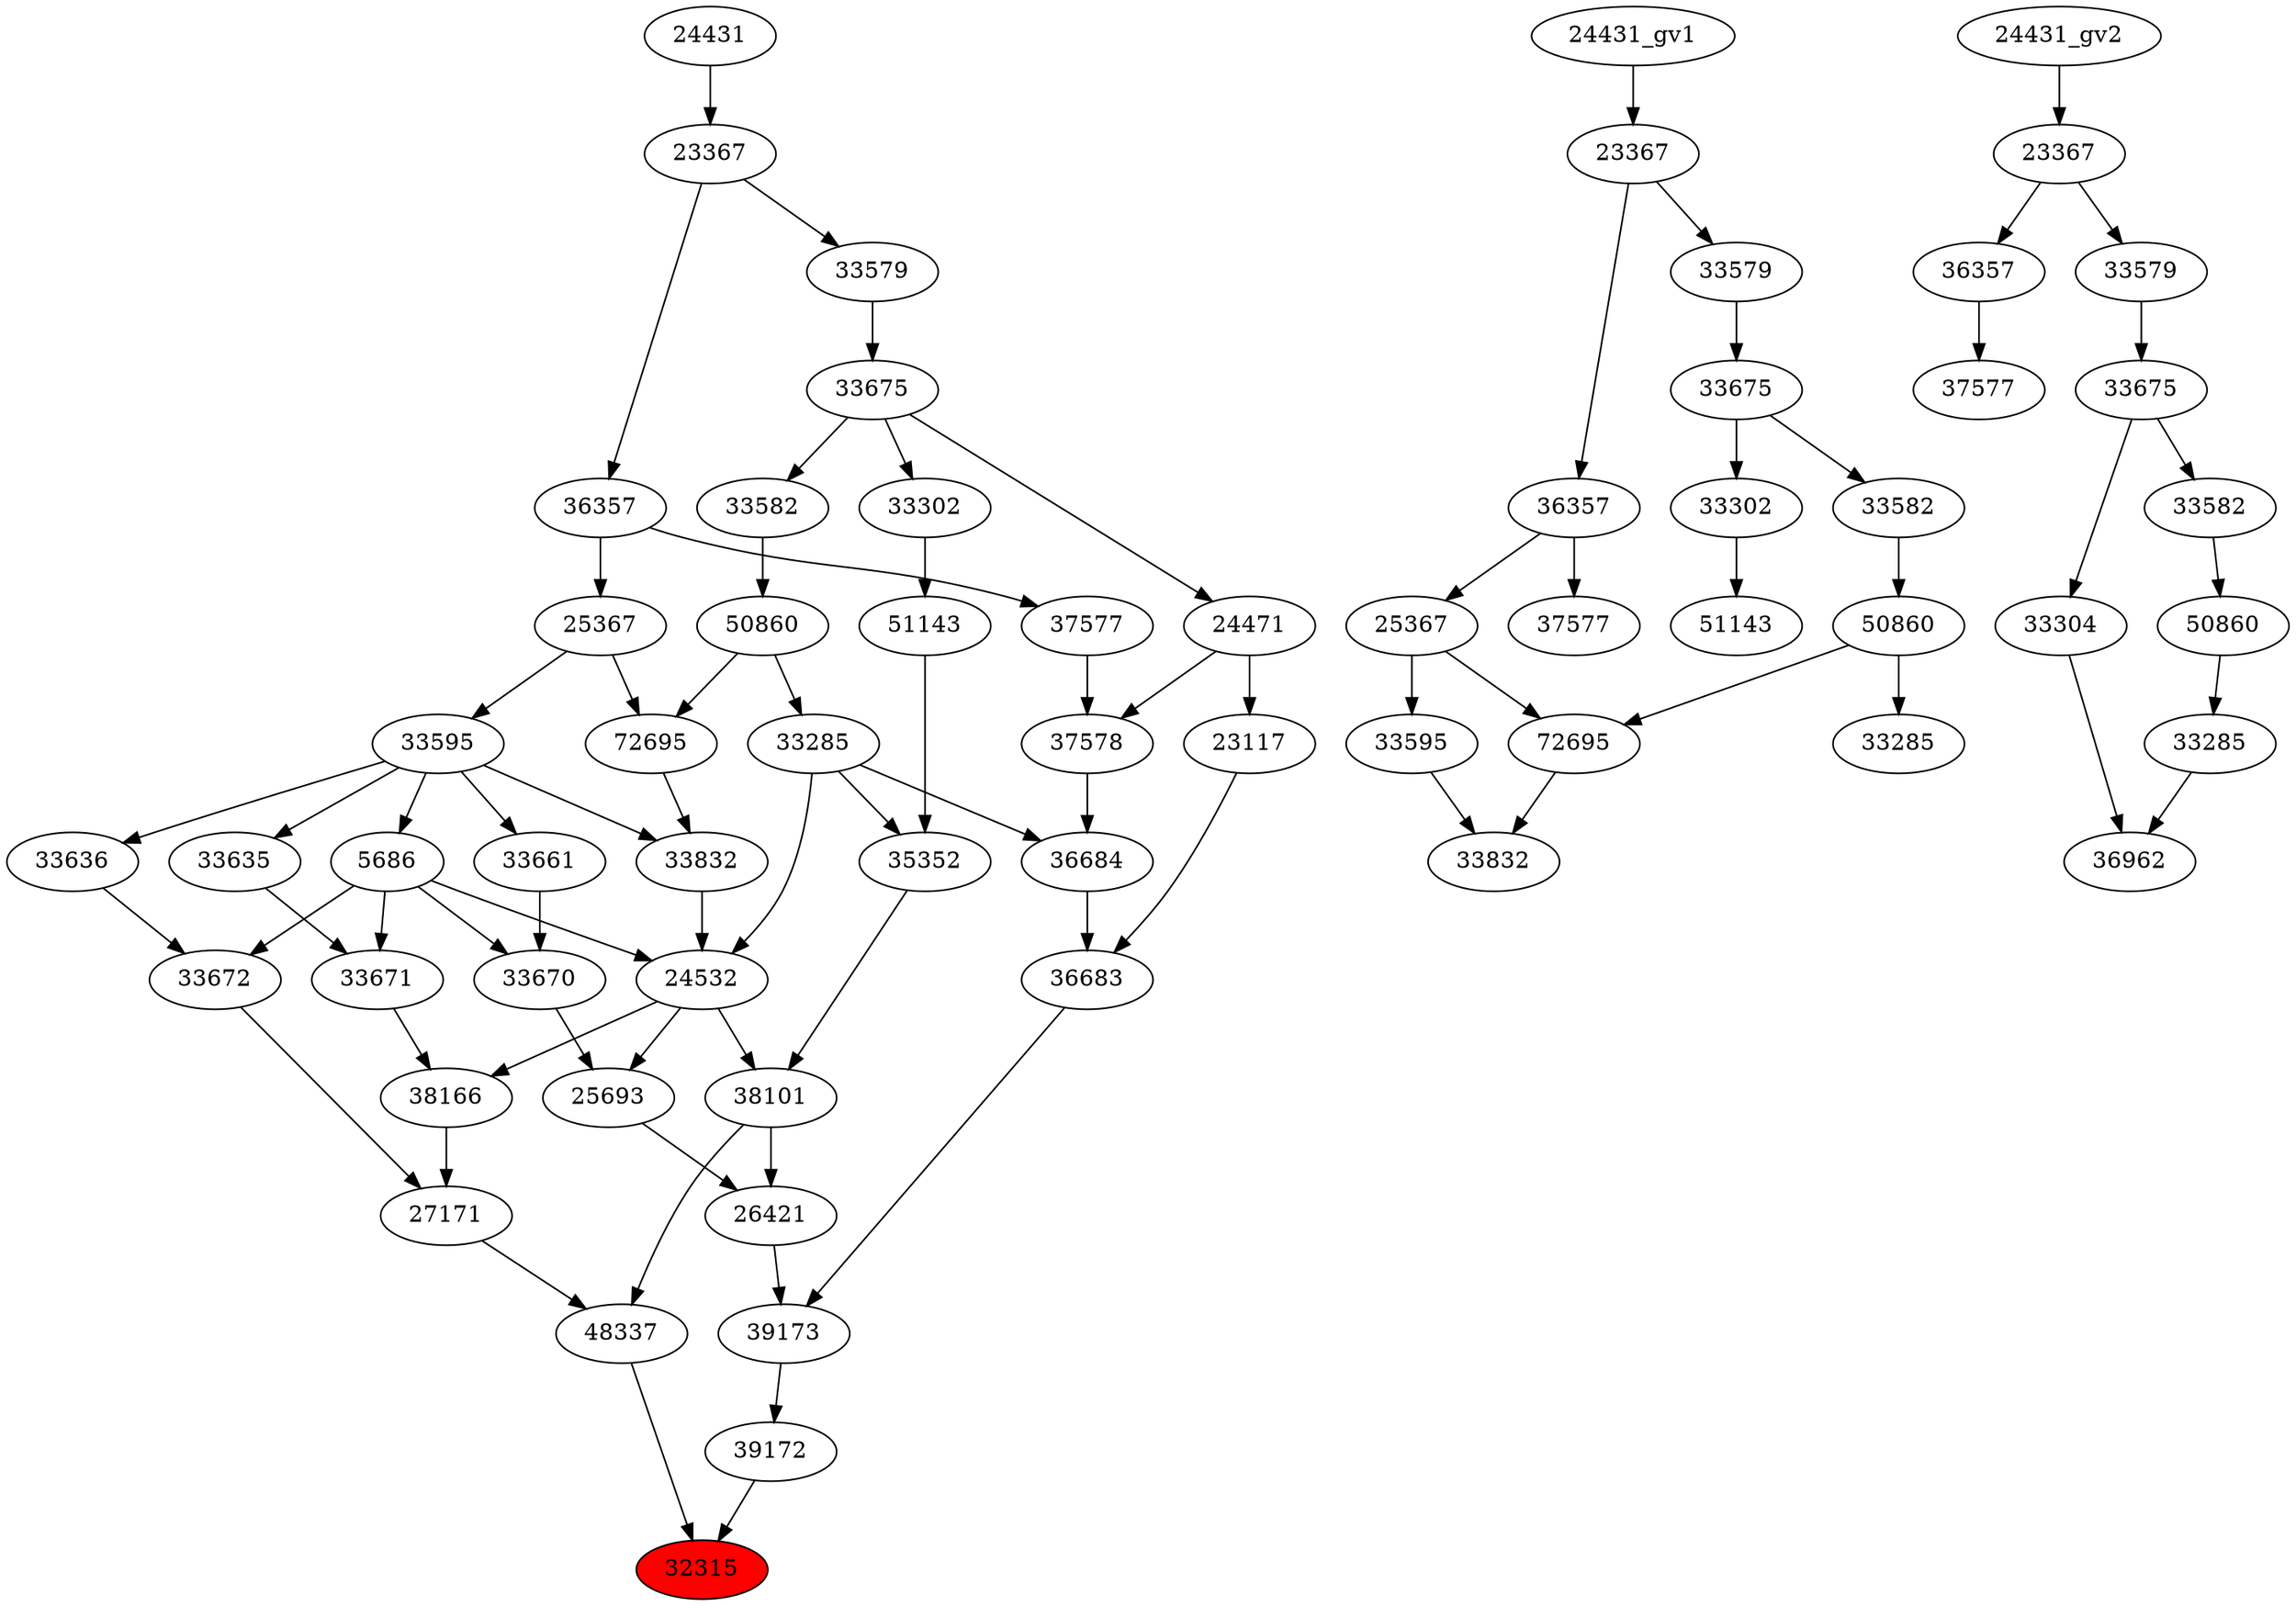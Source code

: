 strict digraph root {
	node [label="\N"];
	{
		node [fillcolor="",
			label="\N",
			style=""
		];
		32315		 [fillcolor=red,
			label=32315,
			style=filled];
		48337		 [label=48337];
		48337 -> 32315;
		39172		 [label=39172];
		39172 -> 32315;
		38101		 [label=38101];
		38101 -> 48337;
		26421		 [label=26421];
		38101 -> 26421;
		27171		 [label=27171];
		27171 -> 48337;
		39173		 [label=39173];
		39173 -> 39172;
		24532		 [label=24532];
		24532 -> 38101;
		38166		 [label=38166];
		24532 -> 38166;
		25693		 [label=25693];
		24532 -> 25693;
		35352		 [label=35352];
		35352 -> 38101;
		33672		 [label=33672];
		33672 -> 27171;
		38166 -> 27171;
		26421 -> 39173;
		36683		 [label=36683];
		36683 -> 39173;
		33285		 [label=33285];
		33285 -> 24532;
		33285 -> 35352;
		36684		 [label=36684];
		33285 -> 36684;
		5686		 [label=5686];
		5686 -> 24532;
		5686 -> 33672;
		33671		 [label=33671];
		5686 -> 33671;
		33670		 [label=33670];
		5686 -> 33670;
		33832		 [label=33832];
		33832 -> 24532;
		51143		 [label=51143];
		51143 -> 35352;
		33636		 [label=33636];
		33636 -> 33672;
		33671 -> 38166;
		25693 -> 26421;
		36684 -> 36683;
		23117		 [label=23117];
		23117 -> 36683;
		50860		 [label=50860];
		50860 -> 33285;
		72695		 [label=72695];
		50860 -> 72695;
		33595		 [label=33595];
		33595 -> 5686;
		33595 -> 33832;
		33595 -> 33636;
		33635		 [label=33635];
		33595 -> 33635;
		33661		 [label=33661];
		33595 -> 33661;
		72695 -> 33832;
		33302		 [label=33302];
		33302 -> 51143;
		33635 -> 33671;
		33670 -> 25693;
		37578		 [label=37578];
		37578 -> 36684;
		24471		 [label=24471];
		24471 -> 23117;
		24471 -> 37578;
		33582		 [label=33582];
		33582 -> 50860;
		25367		 [label=25367];
		25367 -> 33595;
		25367 -> 72695;
		33675		 [label=33675];
		33675 -> 33302;
		33675 -> 24471;
		33675 -> 33582;
		33661 -> 33670;
		37577		 [label=37577];
		37577 -> 37578;
		36357		 [label=36357];
		36357 -> 25367;
		36357 -> 37577;
		33579		 [label=33579];
		33579 -> 33675;
		23367		 [label=23367];
		23367 -> 36357;
		23367 -> 33579;
		24431		 [label=24431];
		24431 -> 23367;
	}
	{
		node [label="\N"];
		"33285_gv1"		 [label=33285];
		"50860_gv1"		 [label=50860];
		"50860_gv1" -> "33285_gv1";
		"72695_gv1"		 [label=72695];
		"50860_gv1" -> "72695_gv1";
		"33832_gv1"		 [label=33832];
		"72695_gv1" -> "33832_gv1";
		"33595_gv1"		 [label=33595];
		"33595_gv1" -> "33832_gv1";
		"51143_gv1"		 [label=51143];
		"33302_gv1"		 [label=33302];
		"33302_gv1" -> "51143_gv1";
		"33582_gv1"		 [label=33582];
		"33582_gv1" -> "50860_gv1";
		"25367_gv1"		 [label=25367];
		"25367_gv1" -> "72695_gv1";
		"25367_gv1" -> "33595_gv1";
		"33675_gv1"		 [label=33675];
		"33675_gv1" -> "33302_gv1";
		"33675_gv1" -> "33582_gv1";
		"36357_gv1"		 [label=36357];
		"36357_gv1" -> "25367_gv1";
		"37577_gv1"		 [label=37577];
		"36357_gv1" -> "37577_gv1";
		"33579_gv1"		 [label=33579];
		"33579_gv1" -> "33675_gv1";
		"23367_gv1"		 [label=23367];
		"23367_gv1" -> "36357_gv1";
		"23367_gv1" -> "33579_gv1";
		"24431_gv1" -> "23367_gv1";
	}
	{
		node [label="\N"];
		36962		 [label=36962];
		"33285_gv2"		 [label=33285];
		"33285_gv2" -> 36962;
		33304		 [label=33304];
		33304 -> 36962;
		"50860_gv2"		 [label=50860];
		"50860_gv2" -> "33285_gv2";
		"33675_gv2"		 [label=33675];
		"33675_gv2" -> 33304;
		"33582_gv2"		 [label=33582];
		"33675_gv2" -> "33582_gv2";
		"37577_gv2"		 [label=37577];
		"36357_gv2"		 [label=36357];
		"36357_gv2" -> "37577_gv2";
		"33582_gv2" -> "50860_gv2";
		"33579_gv2"		 [label=33579];
		"33579_gv2" -> "33675_gv2";
		"23367_gv2"		 [label=23367];
		"23367_gv2" -> "36357_gv2";
		"23367_gv2" -> "33579_gv2";
		"24431_gv2" -> "23367_gv2";
	}
}
